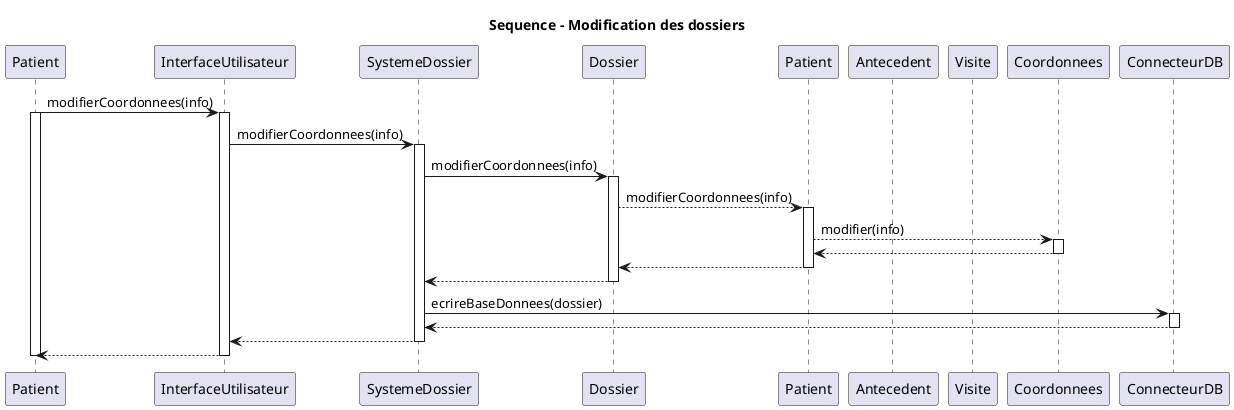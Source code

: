 @startuml sequenceModificationPatient

title Sequence - Modification des dossiers

participant Patient as M
participant InterfaceUtilisateur as U
participant SystemeDossier as S
participant Dossier as D
participant Patient as P
participant Antecedent as A
participant Visite as V
participant Coordonnees as C
participant ConnecteurDB as DB


M -> U: modifierCoordonnees(info)
activate M
activate U
U -> S: modifierCoordonnees(info)
activate S
S -> D: modifierCoordonnees(info)
activate D
D --> P: modifierCoordonnees(info)
activate P
P --> C: modifier(info)
activate C
C --> P
deactivate C
P --> D
deactivate P
D --> S
deactivate D
S -> DB: ecrireBaseDonnees(dossier)
activate DB
DB --> S
deactivate DB
S --> U
deactivate S
U --> M
deactivate U
deactivate M

@enduml
